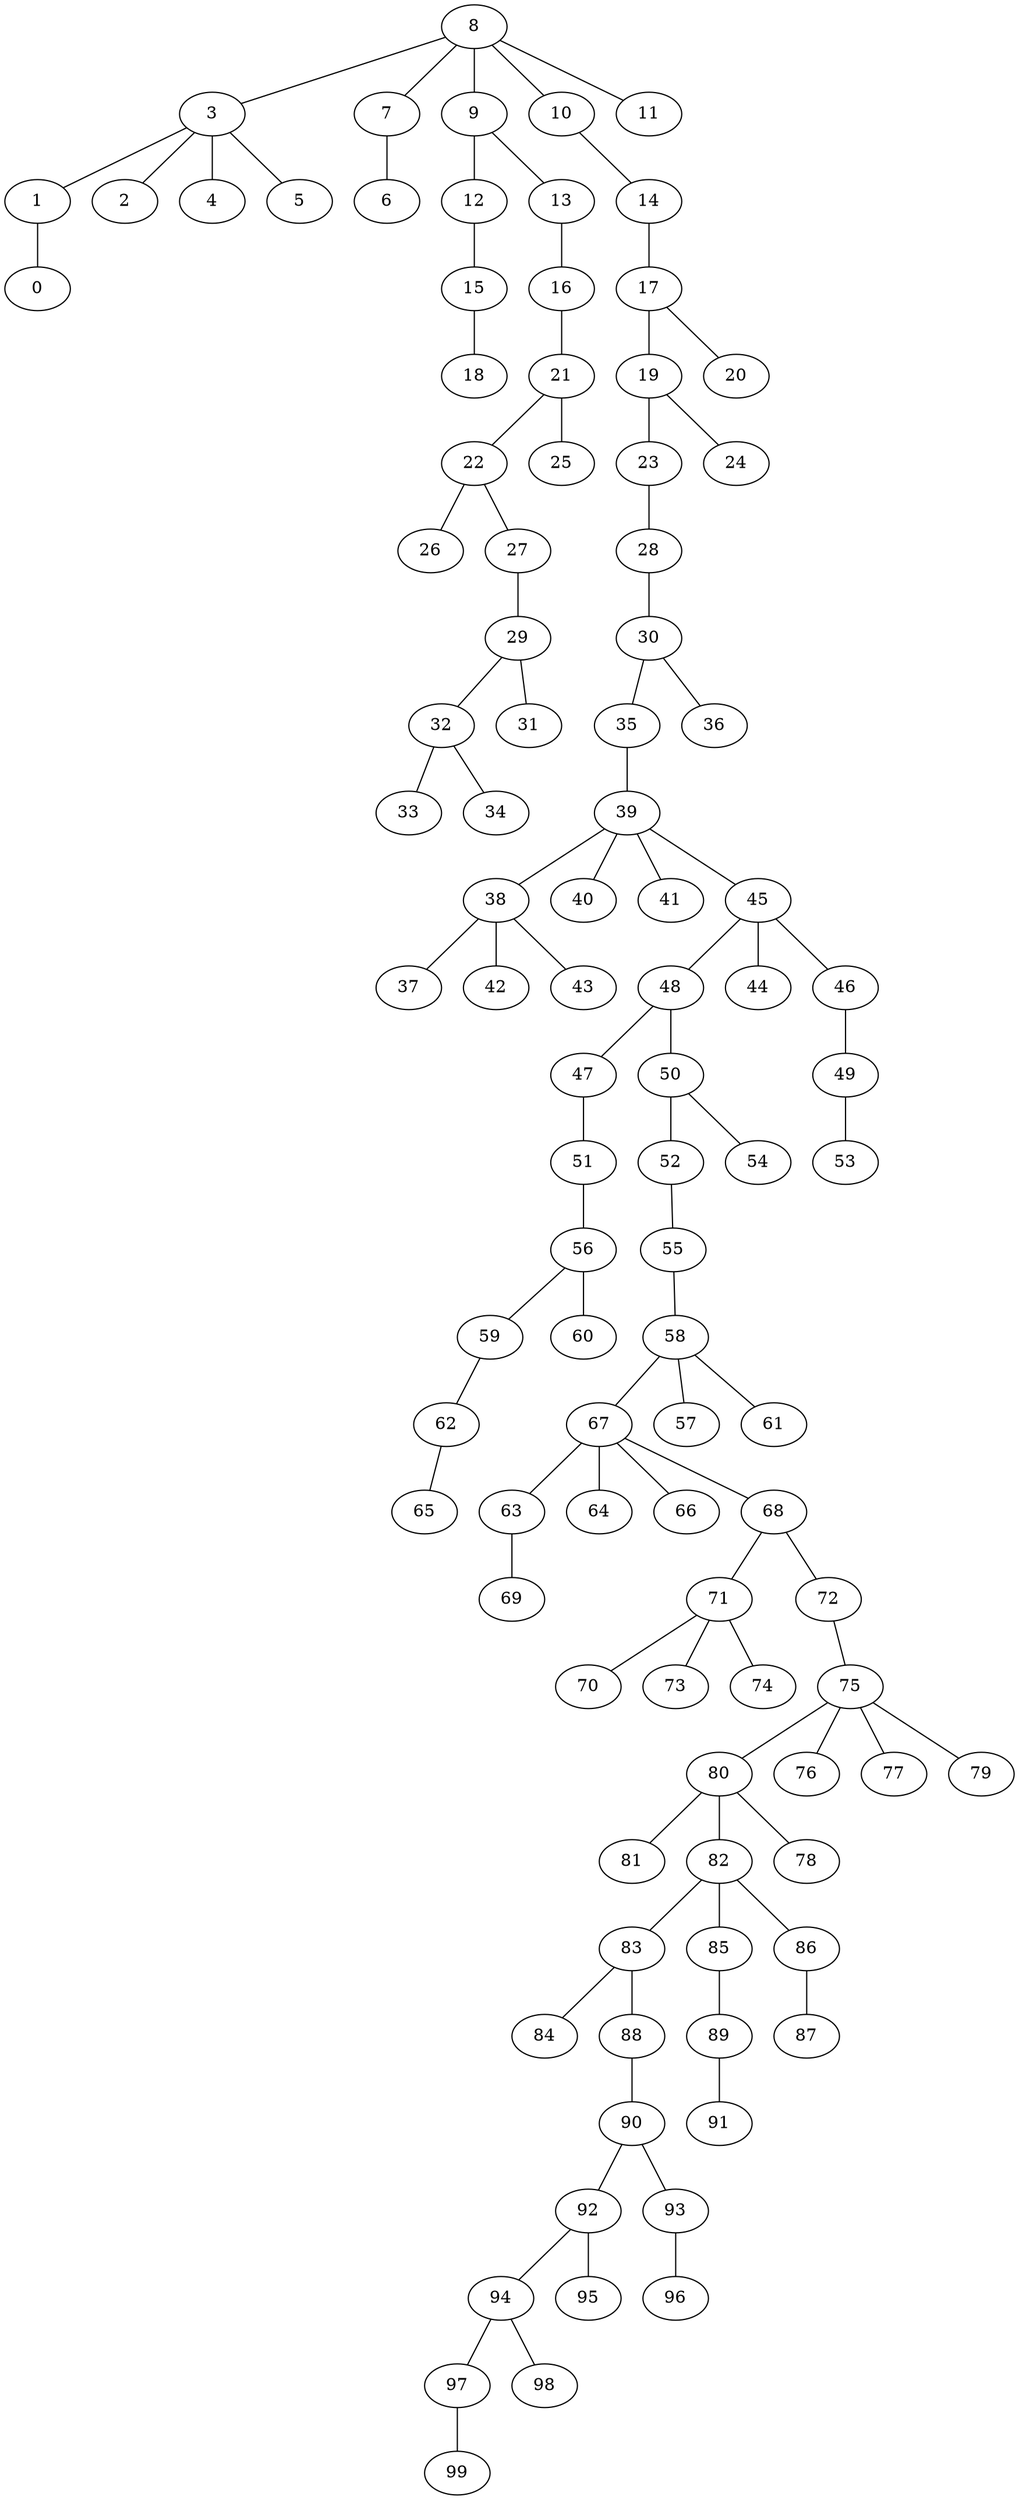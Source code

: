 graph abstract {
	1 -- {0 }
	3 -- {1 2 4 5 }
	7 -- {6 }
	8 -- {3 7 9 10 11 }
	9 -- {12 13 }
	10 -- {14 }
	12 -- {15 }
	13 -- {16 }
	14 -- {17 }
	15 -- {18 }
	16 -- {21 }
	17 -- {19 20 }
	19 -- {23 24 }
	21 -- {22 25 }
	22 -- {26 27 }
	23 -- {28 }
	27 -- {29 }
	28 -- {30 }
	29 -- {32 31 }
	30 -- {35 36 }
	32 -- {33 34 }
	35 -- {39 }
	38 -- {37 42 43 }
	39 -- {38 40 41 45 }
	45 -- {48 44 46 }
	46 -- {49 }
	47 -- {51 }
	48 -- {50 47 }
	49 -- {53 }
	50 -- {52 54 }
	51 -- {56 }
	52 -- {55 }
	55 -- {58 }
	56 -- {59 60 }
	58 -- {67 57 61 }
	59 -- {62 }
	62 -- {65 }
	63 -- {69 }
	67 -- {64 66 68 63 }
	68 -- {71 72 }
	71 -- {70 73 74 }
	72 -- {75 }
	75 -- {80 76 77 79 }
	80 -- {81 82 78 }
	82 -- {83 85 86 }
	83 -- {84 88 }
	85 -- {89 }
	86 -- {87 }
	88 -- {90 }
	89 -- {91 }
	90 -- {92 93 }
	92 -- {94 95 }
	93 -- {96 }
	94 -- {97 98 }
	97 -- {99 }
}